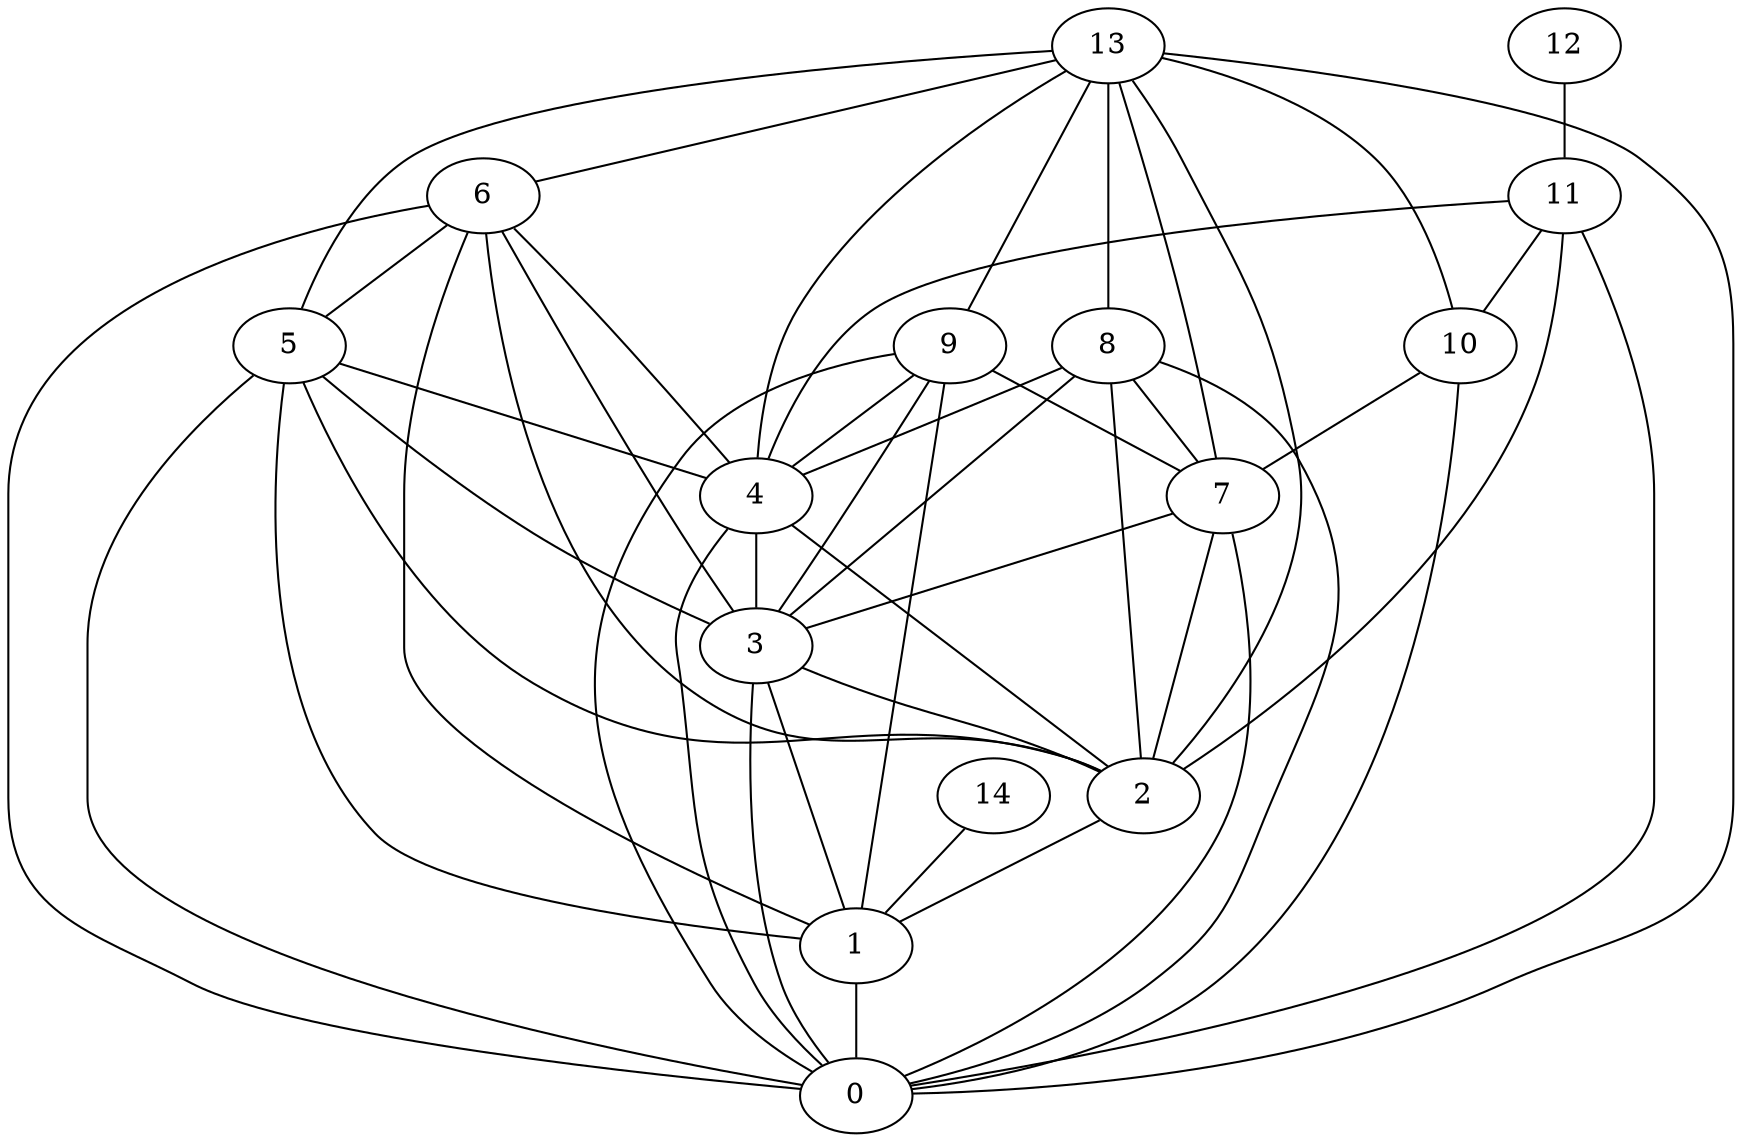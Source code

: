 digraph "sensornet-topology" {
label = "";
rankdir="BT";"0"->"1" [arrowhead = "both"] 
"0"->"3" [arrowhead = "both"] 
"0"->"4" [arrowhead = "both"] 
"0"->"5" [arrowhead = "both"] 
"0"->"6" [arrowhead = "both"] 
"0"->"7" [arrowhead = "both"] 
"0"->"8" [arrowhead = "both"] 
"0"->"9" [arrowhead = "both"] 
"0"->"10" [arrowhead = "both"] 
"0"->"11" [arrowhead = "both"] 
"0"->"13" [arrowhead = "both"] 
"1"->"2" [arrowhead = "both"] 
"1"->"3" [arrowhead = "both"] 
"1"->"5" [arrowhead = "both"] 
"1"->"6" [arrowhead = "both"] 
"1"->"9" [arrowhead = "both"] 
"1"->"14" [arrowhead = "both"] 
"2"->"3" [arrowhead = "both"] 
"2"->"4" [arrowhead = "both"] 
"2"->"5" [arrowhead = "both"] 
"2"->"6" [arrowhead = "both"] 
"2"->"7" [arrowhead = "both"] 
"2"->"8" [arrowhead = "both"] 
"2"->"11" [arrowhead = "both"] 
"2"->"13" [arrowhead = "both"] 
"3"->"4" [arrowhead = "both"] 
"3"->"5" [arrowhead = "both"] 
"3"->"6" [arrowhead = "both"] 
"3"->"7" [arrowhead = "both"] 
"3"->"8" [arrowhead = "both"] 
"3"->"9" [arrowhead = "both"] 
"4"->"5" [arrowhead = "both"] 
"4"->"6" [arrowhead = "both"] 
"4"->"8" [arrowhead = "both"] 
"4"->"9" [arrowhead = "both"] 
"4"->"11" [arrowhead = "both"] 
"4"->"13" [arrowhead = "both"] 
"5"->"6" [arrowhead = "both"] 
"5"->"13" [arrowhead = "both"] 
"6"->"13" [arrowhead = "both"] 
"7"->"8" [arrowhead = "both"] 
"7"->"9" [arrowhead = "both"] 
"7"->"10" [arrowhead = "both"] 
"7"->"13" [arrowhead = "both"] 
"8"->"13" [arrowhead = "both"] 
"9"->"13" [arrowhead = "both"] 
"10"->"11" [arrowhead = "both"] 
"10"->"13" [arrowhead = "both"] 
"11"->"12" [arrowhead = "both"] 
}